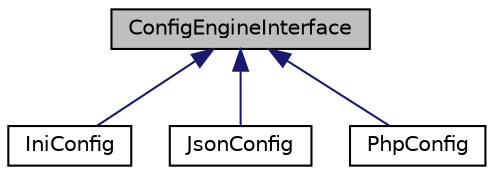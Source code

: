 digraph "ConfigEngineInterface"
{
  edge [fontname="Helvetica",fontsize="10",labelfontname="Helvetica",labelfontsize="10"];
  node [fontname="Helvetica",fontsize="10",shape=record];
  Node1 [label="ConfigEngineInterface",height=0.2,width=0.4,color="black", fillcolor="grey75", style="filled", fontcolor="black"];
  Node1 -> Node2 [dir="back",color="midnightblue",fontsize="10",style="solid",fontname="Helvetica"];
  Node2 [label="IniConfig",height=0.2,width=0.4,color="black", fillcolor="white", style="filled",URL="$class_cake_1_1_core_1_1_configure_1_1_engine_1_1_ini_config.html"];
  Node1 -> Node3 [dir="back",color="midnightblue",fontsize="10",style="solid",fontname="Helvetica"];
  Node3 [label="JsonConfig",height=0.2,width=0.4,color="black", fillcolor="white", style="filled",URL="$class_cake_1_1_core_1_1_configure_1_1_engine_1_1_json_config.html"];
  Node1 -> Node4 [dir="back",color="midnightblue",fontsize="10",style="solid",fontname="Helvetica"];
  Node4 [label="PhpConfig",height=0.2,width=0.4,color="black", fillcolor="white", style="filled",URL="$class_cake_1_1_core_1_1_configure_1_1_engine_1_1_php_config.html"];
}
